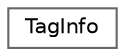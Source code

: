 digraph "Graphical Class Hierarchy"
{
 // INTERACTIVE_SVG=YES
 // LATEX_PDF_SIZE
  bgcolor="transparent";
  edge [fontname=Helvetica,fontsize=10,labelfontname=Helvetica,labelfontsize=10];
  node [fontname=Helvetica,fontsize=10,shape=box,height=0.2,width=0.4];
  rankdir="LR";
  Node0 [label="TagInfo",height=0.2,width=0.4,color="grey40", fillcolor="white", style="filled",URL="$d3/dc3/struct_tag_info.html",tooltip="This struct is used to capture the tag file information for an Entry."];
}
